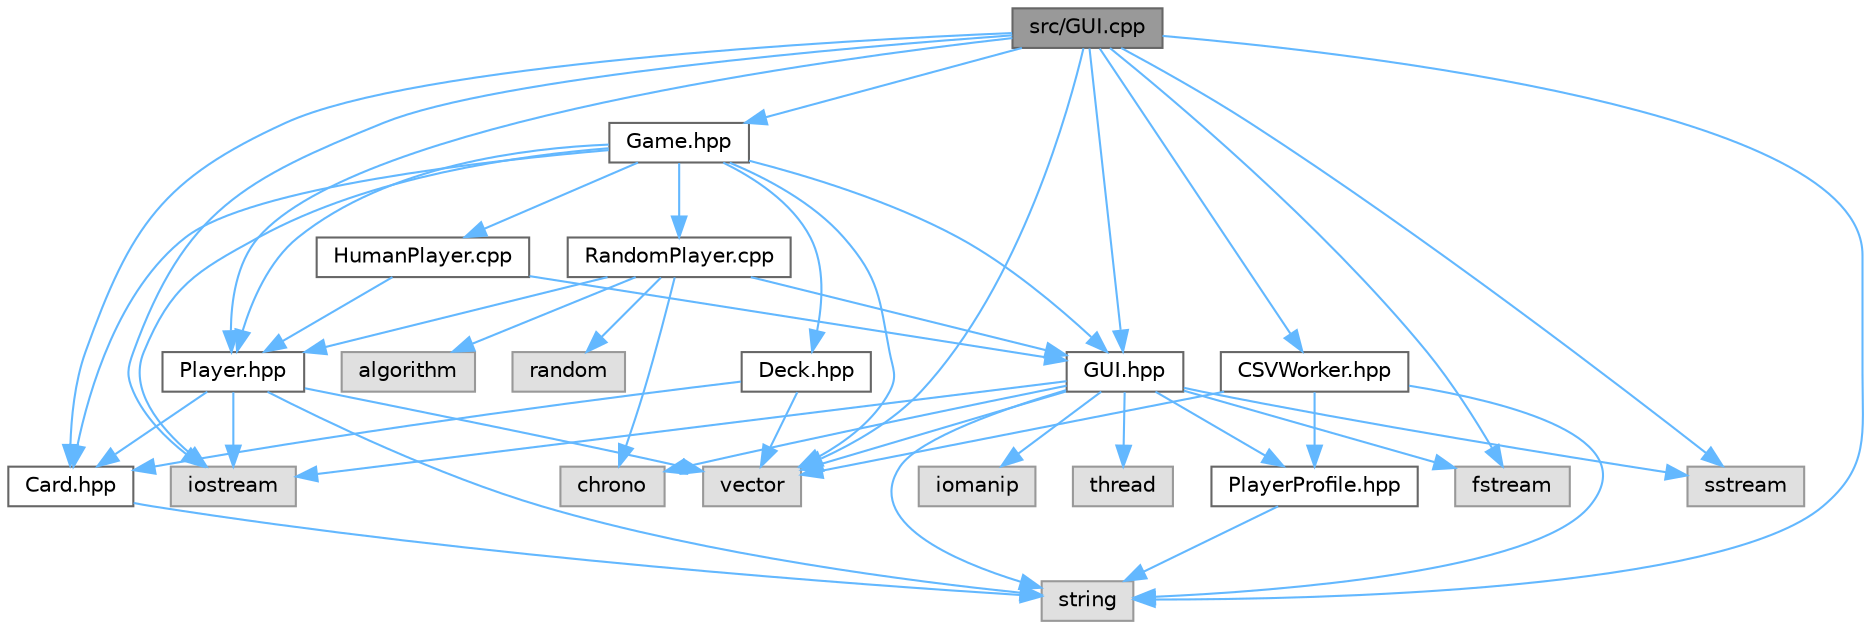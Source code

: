 digraph "src/GUI.cpp"
{
 // INTERACTIVE_SVG=YES
 // LATEX_PDF_SIZE
  bgcolor="transparent";
  edge [fontname=Helvetica,fontsize=10,labelfontname=Helvetica,labelfontsize=10];
  node [fontname=Helvetica,fontsize=10,shape=box,height=0.2,width=0.4];
  Node1 [id="Node000001",label="src/GUI.cpp",height=0.2,width=0.4,color="gray40", fillcolor="grey60", style="filled", fontcolor="black",tooltip=" "];
  Node1 -> Node2 [id="edge1_Node000001_Node000002",color="steelblue1",style="solid",tooltip=" "];
  Node2 [id="Node000002",label="iostream",height=0.2,width=0.4,color="grey60", fillcolor="#E0E0E0", style="filled",tooltip=" "];
  Node1 -> Node3 [id="edge2_Node000001_Node000003",color="steelblue1",style="solid",tooltip=" "];
  Node3 [id="Node000003",label="fstream",height=0.2,width=0.4,color="grey60", fillcolor="#E0E0E0", style="filled",tooltip=" "];
  Node1 -> Node4 [id="edge3_Node000001_Node000004",color="steelblue1",style="solid",tooltip=" "];
  Node4 [id="Node000004",label="string",height=0.2,width=0.4,color="grey60", fillcolor="#E0E0E0", style="filled",tooltip=" "];
  Node1 -> Node5 [id="edge4_Node000001_Node000005",color="steelblue1",style="solid",tooltip=" "];
  Node5 [id="Node000005",label="vector",height=0.2,width=0.4,color="grey60", fillcolor="#E0E0E0", style="filled",tooltip=" "];
  Node1 -> Node6 [id="edge5_Node000001_Node000006",color="steelblue1",style="solid",tooltip=" "];
  Node6 [id="Node000006",label="sstream",height=0.2,width=0.4,color="grey60", fillcolor="#E0E0E0", style="filled",tooltip=" "];
  Node1 -> Node7 [id="edge6_Node000001_Node000007",color="steelblue1",style="solid",tooltip=" "];
  Node7 [id="Node000007",label="Card.hpp",height=0.2,width=0.4,color="grey40", fillcolor="white", style="filled",URL="$_card_8hpp.html",tooltip=" "];
  Node7 -> Node4 [id="edge7_Node000007_Node000004",color="steelblue1",style="solid",tooltip=" "];
  Node1 -> Node8 [id="edge8_Node000001_Node000008",color="steelblue1",style="solid",tooltip=" "];
  Node8 [id="Node000008",label="Player.hpp",height=0.2,width=0.4,color="grey40", fillcolor="white", style="filled",URL="$_player_8hpp.html",tooltip=" "];
  Node8 -> Node2 [id="edge9_Node000008_Node000002",color="steelblue1",style="solid",tooltip=" "];
  Node8 -> Node5 [id="edge10_Node000008_Node000005",color="steelblue1",style="solid",tooltip=" "];
  Node8 -> Node4 [id="edge11_Node000008_Node000004",color="steelblue1",style="solid",tooltip=" "];
  Node8 -> Node7 [id="edge12_Node000008_Node000007",color="steelblue1",style="solid",tooltip=" "];
  Node1 -> Node9 [id="edge13_Node000001_Node000009",color="steelblue1",style="solid",tooltip=" "];
  Node9 [id="Node000009",label="GUI.hpp",height=0.2,width=0.4,color="grey40", fillcolor="white", style="filled",URL="$_g_u_i_8hpp.html",tooltip=" "];
  Node9 -> Node2 [id="edge14_Node000009_Node000002",color="steelblue1",style="solid",tooltip=" "];
  Node9 -> Node4 [id="edge15_Node000009_Node000004",color="steelblue1",style="solid",tooltip=" "];
  Node9 -> Node5 [id="edge16_Node000009_Node000005",color="steelblue1",style="solid",tooltip=" "];
  Node9 -> Node10 [id="edge17_Node000009_Node000010",color="steelblue1",style="solid",tooltip=" "];
  Node10 [id="Node000010",label="thread",height=0.2,width=0.4,color="grey60", fillcolor="#E0E0E0", style="filled",tooltip=" "];
  Node9 -> Node3 [id="edge18_Node000009_Node000003",color="steelblue1",style="solid",tooltip=" "];
  Node9 -> Node6 [id="edge19_Node000009_Node000006",color="steelblue1",style="solid",tooltip=" "];
  Node9 -> Node11 [id="edge20_Node000009_Node000011",color="steelblue1",style="solid",tooltip=" "];
  Node11 [id="Node000011",label="chrono",height=0.2,width=0.4,color="grey60", fillcolor="#E0E0E0", style="filled",tooltip=" "];
  Node9 -> Node12 [id="edge21_Node000009_Node000012",color="steelblue1",style="solid",tooltip=" "];
  Node12 [id="Node000012",label="iomanip",height=0.2,width=0.4,color="grey60", fillcolor="#E0E0E0", style="filled",tooltip=" "];
  Node9 -> Node13 [id="edge22_Node000009_Node000013",color="steelblue1",style="solid",tooltip=" "];
  Node13 [id="Node000013",label="PlayerProfile.hpp",height=0.2,width=0.4,color="grey40", fillcolor="white", style="filled",URL="$_player_profile_8hpp.html",tooltip=" "];
  Node13 -> Node4 [id="edge23_Node000013_Node000004",color="steelblue1",style="solid",tooltip=" "];
  Node1 -> Node14 [id="edge24_Node000001_Node000014",color="steelblue1",style="solid",tooltip=" "];
  Node14 [id="Node000014",label="Game.hpp",height=0.2,width=0.4,color="grey40", fillcolor="white", style="filled",URL="$_game_8hpp.html",tooltip=" "];
  Node14 -> Node2 [id="edge25_Node000014_Node000002",color="steelblue1",style="solid",tooltip=" "];
  Node14 -> Node5 [id="edge26_Node000014_Node000005",color="steelblue1",style="solid",tooltip=" "];
  Node14 -> Node8 [id="edge27_Node000014_Node000008",color="steelblue1",style="solid",tooltip=" "];
  Node14 -> Node15 [id="edge28_Node000014_Node000015",color="steelblue1",style="solid",tooltip=" "];
  Node15 [id="Node000015",label="RandomPlayer.cpp",height=0.2,width=0.4,color="grey40", fillcolor="white", style="filled",URL="$_random_player_8cpp.html",tooltip=" "];
  Node15 -> Node8 [id="edge29_Node000015_Node000008",color="steelblue1",style="solid",tooltip=" "];
  Node15 -> Node9 [id="edge30_Node000015_Node000009",color="steelblue1",style="solid",tooltip=" "];
  Node15 -> Node16 [id="edge31_Node000015_Node000016",color="steelblue1",style="solid",tooltip=" "];
  Node16 [id="Node000016",label="random",height=0.2,width=0.4,color="grey60", fillcolor="#E0E0E0", style="filled",tooltip=" "];
  Node15 -> Node11 [id="edge32_Node000015_Node000011",color="steelblue1",style="solid",tooltip=" "];
  Node15 -> Node17 [id="edge33_Node000015_Node000017",color="steelblue1",style="solid",tooltip=" "];
  Node17 [id="Node000017",label="algorithm",height=0.2,width=0.4,color="grey60", fillcolor="#E0E0E0", style="filled",tooltip=" "];
  Node14 -> Node18 [id="edge34_Node000014_Node000018",color="steelblue1",style="solid",tooltip=" "];
  Node18 [id="Node000018",label="HumanPlayer.cpp",height=0.2,width=0.4,color="grey40", fillcolor="white", style="filled",URL="$_human_player_8cpp.html",tooltip=" "];
  Node18 -> Node8 [id="edge35_Node000018_Node000008",color="steelblue1",style="solid",tooltip=" "];
  Node18 -> Node9 [id="edge36_Node000018_Node000009",color="steelblue1",style="solid",tooltip=" "];
  Node14 -> Node19 [id="edge37_Node000014_Node000019",color="steelblue1",style="solid",tooltip=" "];
  Node19 [id="Node000019",label="Deck.hpp",height=0.2,width=0.4,color="grey40", fillcolor="white", style="filled",URL="$_deck_8hpp.html",tooltip=" "];
  Node19 -> Node5 [id="edge38_Node000019_Node000005",color="steelblue1",style="solid",tooltip=" "];
  Node19 -> Node7 [id="edge39_Node000019_Node000007",color="steelblue1",style="solid",tooltip=" "];
  Node14 -> Node7 [id="edge40_Node000014_Node000007",color="steelblue1",style="solid",tooltip=" "];
  Node14 -> Node9 [id="edge41_Node000014_Node000009",color="steelblue1",style="solid",tooltip=" "];
  Node1 -> Node20 [id="edge42_Node000001_Node000020",color="steelblue1",style="solid",tooltip=" "];
  Node20 [id="Node000020",label="CSVWorker.hpp",height=0.2,width=0.4,color="grey40", fillcolor="white", style="filled",URL="$_c_s_v_worker_8hpp.html",tooltip=" "];
  Node20 -> Node4 [id="edge43_Node000020_Node000004",color="steelblue1",style="solid",tooltip=" "];
  Node20 -> Node5 [id="edge44_Node000020_Node000005",color="steelblue1",style="solid",tooltip=" "];
  Node20 -> Node13 [id="edge45_Node000020_Node000013",color="steelblue1",style="solid",tooltip=" "];
}
